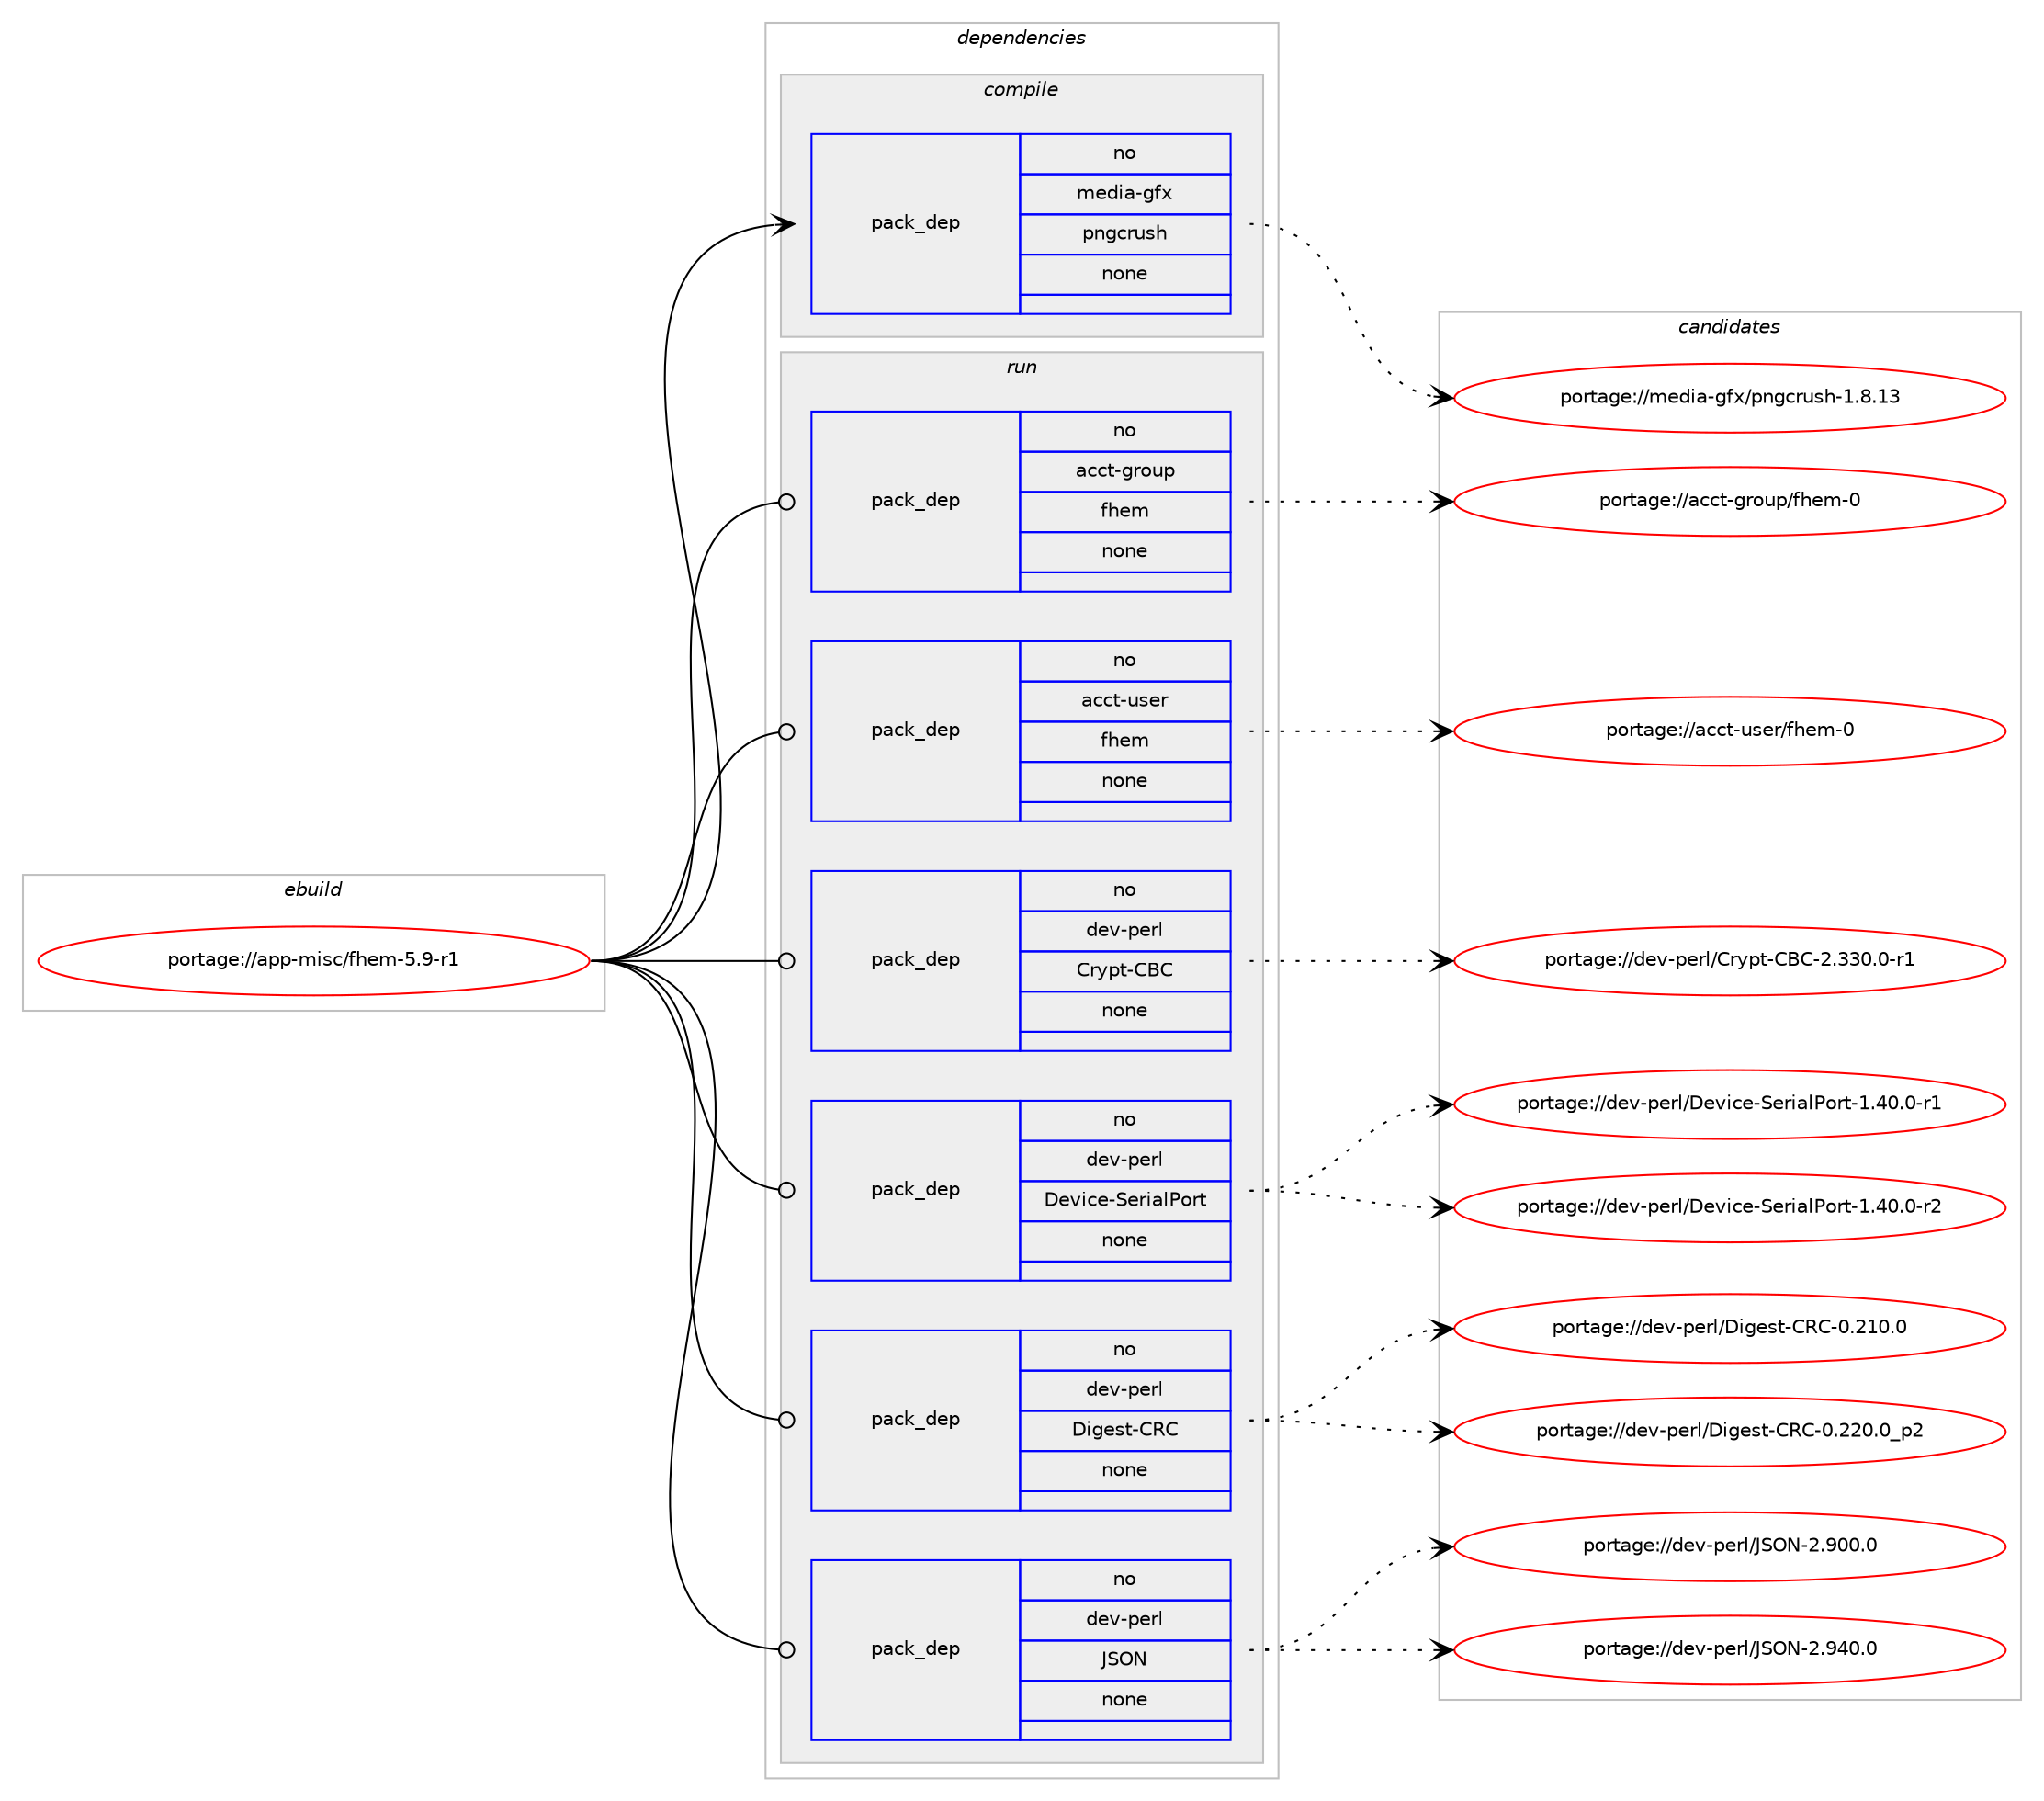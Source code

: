 digraph prolog {

# *************
# Graph options
# *************

newrank=true;
concentrate=true;
compound=true;
graph [rankdir=LR,fontname=Helvetica,fontsize=10,ranksep=1.5];#, ranksep=2.5, nodesep=0.2];
edge  [arrowhead=vee];
node  [fontname=Helvetica,fontsize=10];

# **********
# The ebuild
# **********

subgraph cluster_leftcol {
color=gray;
rank=same;
label=<<i>ebuild</i>>;
id [label="portage://app-misc/fhem-5.9-r1", color=red, width=4, href="../app-misc/fhem-5.9-r1.svg"];
}

# ****************
# The dependencies
# ****************

subgraph cluster_midcol {
color=gray;
label=<<i>dependencies</i>>;
subgraph cluster_compile {
fillcolor="#eeeeee";
style=filled;
label=<<i>compile</i>>;
subgraph pack24827 {
dependency33869 [label=<<TABLE BORDER="0" CELLBORDER="1" CELLSPACING="0" CELLPADDING="4" WIDTH="220"><TR><TD ROWSPAN="6" CELLPADDING="30">pack_dep</TD></TR><TR><TD WIDTH="110">no</TD></TR><TR><TD>media-gfx</TD></TR><TR><TD>pngcrush</TD></TR><TR><TD>none</TD></TR><TR><TD></TD></TR></TABLE>>, shape=none, color=blue];
}
id:e -> dependency33869:w [weight=20,style="solid",arrowhead="vee"];
}
subgraph cluster_compileandrun {
fillcolor="#eeeeee";
style=filled;
label=<<i>compile and run</i>>;
}
subgraph cluster_run {
fillcolor="#eeeeee";
style=filled;
label=<<i>run</i>>;
subgraph pack24828 {
dependency33870 [label=<<TABLE BORDER="0" CELLBORDER="1" CELLSPACING="0" CELLPADDING="4" WIDTH="220"><TR><TD ROWSPAN="6" CELLPADDING="30">pack_dep</TD></TR><TR><TD WIDTH="110">no</TD></TR><TR><TD>acct-group</TD></TR><TR><TD>fhem</TD></TR><TR><TD>none</TD></TR><TR><TD></TD></TR></TABLE>>, shape=none, color=blue];
}
id:e -> dependency33870:w [weight=20,style="solid",arrowhead="odot"];
subgraph pack24829 {
dependency33871 [label=<<TABLE BORDER="0" CELLBORDER="1" CELLSPACING="0" CELLPADDING="4" WIDTH="220"><TR><TD ROWSPAN="6" CELLPADDING="30">pack_dep</TD></TR><TR><TD WIDTH="110">no</TD></TR><TR><TD>acct-user</TD></TR><TR><TD>fhem</TD></TR><TR><TD>none</TD></TR><TR><TD></TD></TR></TABLE>>, shape=none, color=blue];
}
id:e -> dependency33871:w [weight=20,style="solid",arrowhead="odot"];
subgraph pack24830 {
dependency33872 [label=<<TABLE BORDER="0" CELLBORDER="1" CELLSPACING="0" CELLPADDING="4" WIDTH="220"><TR><TD ROWSPAN="6" CELLPADDING="30">pack_dep</TD></TR><TR><TD WIDTH="110">no</TD></TR><TR><TD>dev-perl</TD></TR><TR><TD>Crypt-CBC</TD></TR><TR><TD>none</TD></TR><TR><TD></TD></TR></TABLE>>, shape=none, color=blue];
}
id:e -> dependency33872:w [weight=20,style="solid",arrowhead="odot"];
subgraph pack24831 {
dependency33873 [label=<<TABLE BORDER="0" CELLBORDER="1" CELLSPACING="0" CELLPADDING="4" WIDTH="220"><TR><TD ROWSPAN="6" CELLPADDING="30">pack_dep</TD></TR><TR><TD WIDTH="110">no</TD></TR><TR><TD>dev-perl</TD></TR><TR><TD>Device-SerialPort</TD></TR><TR><TD>none</TD></TR><TR><TD></TD></TR></TABLE>>, shape=none, color=blue];
}
id:e -> dependency33873:w [weight=20,style="solid",arrowhead="odot"];
subgraph pack24832 {
dependency33874 [label=<<TABLE BORDER="0" CELLBORDER="1" CELLSPACING="0" CELLPADDING="4" WIDTH="220"><TR><TD ROWSPAN="6" CELLPADDING="30">pack_dep</TD></TR><TR><TD WIDTH="110">no</TD></TR><TR><TD>dev-perl</TD></TR><TR><TD>Digest-CRC</TD></TR><TR><TD>none</TD></TR><TR><TD></TD></TR></TABLE>>, shape=none, color=blue];
}
id:e -> dependency33874:w [weight=20,style="solid",arrowhead="odot"];
subgraph pack24833 {
dependency33875 [label=<<TABLE BORDER="0" CELLBORDER="1" CELLSPACING="0" CELLPADDING="4" WIDTH="220"><TR><TD ROWSPAN="6" CELLPADDING="30">pack_dep</TD></TR><TR><TD WIDTH="110">no</TD></TR><TR><TD>dev-perl</TD></TR><TR><TD>JSON</TD></TR><TR><TD>none</TD></TR><TR><TD></TD></TR></TABLE>>, shape=none, color=blue];
}
id:e -> dependency33875:w [weight=20,style="solid",arrowhead="odot"];
}
}

# **************
# The candidates
# **************

subgraph cluster_choices {
rank=same;
color=gray;
label=<<i>candidates</i>>;

subgraph choice24827 {
color=black;
nodesep=1;
choiceportage1091011001059745103102120471121101039911411711510445494656464951 [label="portage://media-gfx/pngcrush-1.8.13", color=red, width=4,href="../media-gfx/pngcrush-1.8.13.svg"];
dependency33869:e -> choiceportage1091011001059745103102120471121101039911411711510445494656464951:w [style=dotted,weight="100"];
}
subgraph choice24828 {
color=black;
nodesep=1;
choiceportage97999911645103114111117112471021041011094548 [label="portage://acct-group/fhem-0", color=red, width=4,href="../acct-group/fhem-0.svg"];
dependency33870:e -> choiceportage97999911645103114111117112471021041011094548:w [style=dotted,weight="100"];
}
subgraph choice24829 {
color=black;
nodesep=1;
choiceportage97999911645117115101114471021041011094548 [label="portage://acct-user/fhem-0", color=red, width=4,href="../acct-user/fhem-0.svg"];
dependency33871:e -> choiceportage97999911645117115101114471021041011094548:w [style=dotted,weight="100"];
}
subgraph choice24830 {
color=black;
nodesep=1;
choiceportage1001011184511210111410847671141211121164567666745504651514846484511449 [label="portage://dev-perl/Crypt-CBC-2.330.0-r1", color=red, width=4,href="../dev-perl/Crypt-CBC-2.330.0-r1.svg"];
dependency33872:e -> choiceportage1001011184511210111410847671141211121164567666745504651514846484511449:w [style=dotted,weight="100"];
}
subgraph choice24831 {
color=black;
nodesep=1;
choiceportage1001011184511210111410847681011181059910145831011141059710880111114116454946524846484511449 [label="portage://dev-perl/Device-SerialPort-1.40.0-r1", color=red, width=4,href="../dev-perl/Device-SerialPort-1.40.0-r1.svg"];
choiceportage1001011184511210111410847681011181059910145831011141059710880111114116454946524846484511450 [label="portage://dev-perl/Device-SerialPort-1.40.0-r2", color=red, width=4,href="../dev-perl/Device-SerialPort-1.40.0-r2.svg"];
dependency33873:e -> choiceportage1001011184511210111410847681011181059910145831011141059710880111114116454946524846484511449:w [style=dotted,weight="100"];
dependency33873:e -> choiceportage1001011184511210111410847681011181059910145831011141059710880111114116454946524846484511450:w [style=dotted,weight="100"];
}
subgraph choice24832 {
color=black;
nodesep=1;
choiceportage100101118451121011141084768105103101115116456782674548465049484648 [label="portage://dev-perl/Digest-CRC-0.210.0", color=red, width=4,href="../dev-perl/Digest-CRC-0.210.0.svg"];
choiceportage1001011184511210111410847681051031011151164567826745484650504846489511250 [label="portage://dev-perl/Digest-CRC-0.220.0_p2", color=red, width=4,href="../dev-perl/Digest-CRC-0.220.0_p2.svg"];
dependency33874:e -> choiceportage100101118451121011141084768105103101115116456782674548465049484648:w [style=dotted,weight="100"];
dependency33874:e -> choiceportage1001011184511210111410847681051031011151164567826745484650504846489511250:w [style=dotted,weight="100"];
}
subgraph choice24833 {
color=black;
nodesep=1;
choiceportage1001011184511210111410847748379784550465748484648 [label="portage://dev-perl/JSON-2.900.0", color=red, width=4,href="../dev-perl/JSON-2.900.0.svg"];
choiceportage1001011184511210111410847748379784550465752484648 [label="portage://dev-perl/JSON-2.940.0", color=red, width=4,href="../dev-perl/JSON-2.940.0.svg"];
dependency33875:e -> choiceportage1001011184511210111410847748379784550465748484648:w [style=dotted,weight="100"];
dependency33875:e -> choiceportage1001011184511210111410847748379784550465752484648:w [style=dotted,weight="100"];
}
}

}
